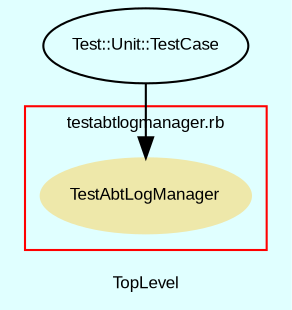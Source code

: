 digraph TopLevel {
    compound = true
    bgcolor = lightcyan1
    fontname = Arial
    fontsize = 8
    label = "TopLevel"
    node [
        fontname = Arial,
        fontsize = 8,
        color = black
    ]

    subgraph cluster_12 {
        fontname = Arial
        color = red
        label = "testabtlogmanager.rb"
        TestAbtLogManager [
            fontcolor = black,
            URL = "classes/TestAbtLogManager.html",
            shape = ellipse,
            color = palegoldenrod,
            style = filled,
            label = "TestAbtLogManager"
        ]

    }

    Test__Unit__TestCase [
        URL = "classes/Test/Unit/TestCase.html",
        label = "Test::Unit::TestCase"
    ]

    Test__Unit__TestCase -> TestAbtLogManager [

    ]

}

